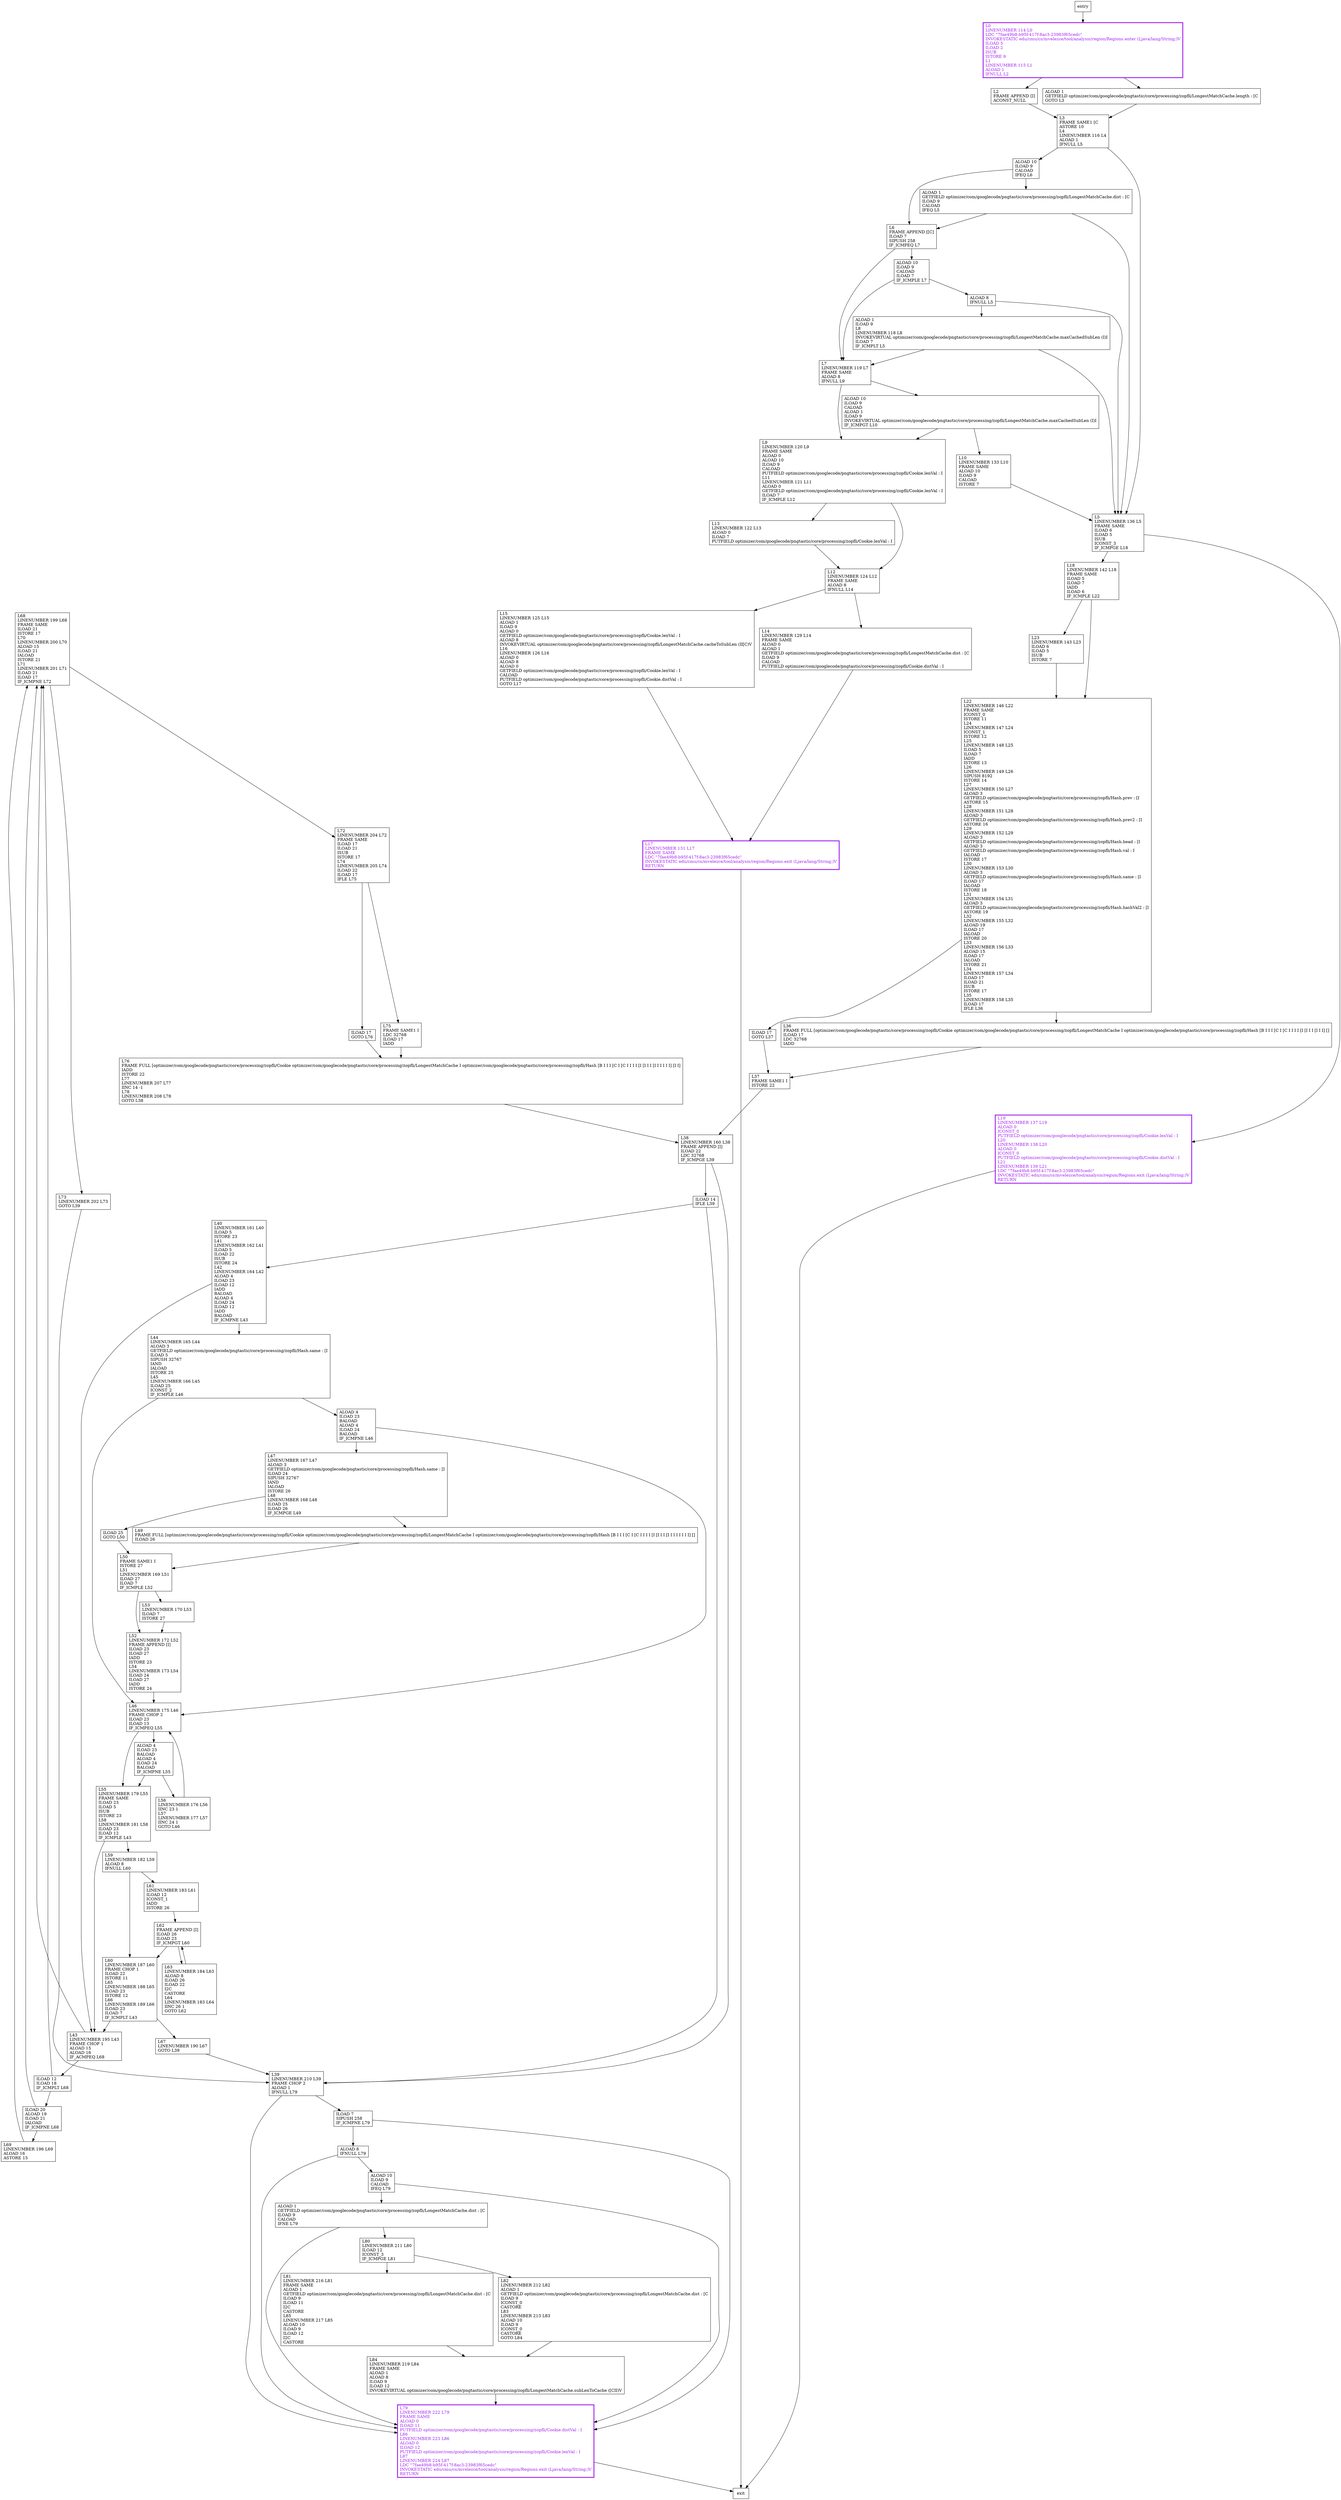 digraph findLongestMatch {
node [shape=record];
1243350866 [label="L17\lLINENUMBER 131 L17\lFRAME SAME\lLDC \"7fae49b8-b95f-417f-8ac3-23983f65cedc\"\lINVOKESTATIC edu/cmu/cs/mvelezce/tool/analysis/region/Regions.exit (Ljava/lang/String;)V\lRETURN\l"];
413550077 [label="ALOAD 8\lIFNULL L79\l"];
1767532961 [label="ALOAD 10\lILOAD 9\lCALOAD\lALOAD 1\lILOAD 9\lINVOKEVIRTUAL optimizer/com/googlecode/pngtastic/core/processing/zopfli/LongestMatchCache.maxCachedSubLen (I)I\lIF_ICMPGT L10\l"];
1908999587 [label="ILOAD 25\lGOTO L50\l"];
1592712032 [label="L14\lLINENUMBER 129 L14\lFRAME SAME\lALOAD 0\lALOAD 1\lGETFIELD optimizer/com/googlecode/pngtastic/core/processing/zopfli/LongestMatchCache.dist : [C\lILOAD 9\lCALOAD\lPUTFIELD optimizer/com/googlecode/pngtastic/core/processing/zopfli/Cookie.distVal : I\l"];
761680655 [label="L69\lLINENUMBER 196 L69\lALOAD 16\lASTORE 15\l"];
632841653 [label="L80\lLINENUMBER 211 L80\lILOAD 12\lICONST_3\lIF_ICMPGE L81\l"];
1149388444 [label="ALOAD 1\lGETFIELD optimizer/com/googlecode/pngtastic/core/processing/zopfli/LongestMatchCache.dist : [C\lILOAD 9\lCALOAD\lIFEQ L5\l"];
1792473683 [label="L43\lLINENUMBER 195 L43\lFRAME CHOP 1\lALOAD 15\lALOAD 16\lIF_ACMPEQ L68\l"];
1743553655 [label="ALOAD 10\lILOAD 9\lCALOAD\lIFEQ L6\l"];
409596180 [label="L79\lLINENUMBER 222 L79\lFRAME SAME\lALOAD 0\lILOAD 11\lPUTFIELD optimizer/com/googlecode/pngtastic/core/processing/zopfli/Cookie.distVal : I\lL86\lLINENUMBER 223 L86\lALOAD 0\lILOAD 12\lPUTFIELD optimizer/com/googlecode/pngtastic/core/processing/zopfli/Cookie.lenVal : I\lL87\lLINENUMBER 224 L87\lLDC \"7fae49b8-b95f-417f-8ac3-23983f65cedc\"\lINVOKESTATIC edu/cmu/cs/mvelezce/tool/analysis/region/Regions.exit (Ljava/lang/String;)V\lRETURN\l"];
1317441269 [label="L49\lFRAME FULL [optimizer/com/googlecode/pngtastic/core/processing/zopfli/Cookie optimizer/com/googlecode/pngtastic/core/processing/zopfli/LongestMatchCache I optimizer/com/googlecode/pngtastic/core/processing/zopfli/Hash [B I I I [C I [C I I I I [I [I I I [I I I I I I I I] []\lILOAD 26\l"];
196025267 [label="L5\lLINENUMBER 136 L5\lFRAME SAME\lILOAD 6\lILOAD 5\lISUB\lICONST_3\lIF_ICMPGE L18\l"];
1241758568 [label="L47\lLINENUMBER 167 L47\lALOAD 3\lGETFIELD optimizer/com/googlecode/pngtastic/core/processing/zopfli/Hash.same : [I\lILOAD 24\lSIPUSH 32767\lIAND\lIALOAD\lISTORE 26\lL48\lLINENUMBER 168 L48\lILOAD 25\lILOAD 26\lIF_ICMPGE L49\l"];
886004375 [label="ALOAD 10\lILOAD 9\lCALOAD\lILOAD 7\lIF_ICMPLE L7\l"];
1166361824 [label="ILOAD 12\lILOAD 18\lIF_ICMPLT L68\l"];
858727880 [label="L18\lLINENUMBER 142 L18\lFRAME SAME\lILOAD 5\lILOAD 7\lIADD\lILOAD 6\lIF_ICMPLE L22\l"];
1456265041 [label="L68\lLINENUMBER 199 L68\lFRAME SAME\lILOAD 21\lISTORE 17\lL70\lLINENUMBER 200 L70\lALOAD 15\lILOAD 21\lIALOAD\lISTORE 21\lL71\lLINENUMBER 201 L71\lILOAD 21\lILOAD 17\lIF_ICMPNE L72\l"];
731610911 [label="L36\lFRAME FULL [optimizer/com/googlecode/pngtastic/core/processing/zopfli/Cookie optimizer/com/googlecode/pngtastic/core/processing/zopfli/LongestMatchCache I optimizer/com/googlecode/pngtastic/core/processing/zopfli/Hash [B I I I [C I [C I I I I [I [I I I [I I I] []\lILOAD 17\lLDC 32768\lIADD\l"];
491152599 [label="L62\lFRAME APPEND [I]\lILOAD 26\lILOAD 23\lIF_ICMPGT L60\l"];
1530870688 [label="ALOAD 8\lIFNULL L5\l"];
138933223 [label="L37\lFRAME SAME1 I\lISTORE 22\l"];
1641027464 [label="L23\lLINENUMBER 143 L23\lILOAD 6\lILOAD 5\lISUB\lISTORE 7\l"];
1774897456 [label="L39\lLINENUMBER 210 L39\lFRAME CHOP 2\lALOAD 1\lIFNULL L79\l"];
488669101 [label="L72\lLINENUMBER 204 L72\lFRAME SAME\lILOAD 17\lILOAD 21\lISUB\lISTORE 17\lL74\lLINENUMBER 205 L74\lILOAD 22\lILOAD 17\lIFLE L75\l"];
1906549136 [label="L2\lFRAME APPEND [I]\lACONST_NULL\l"];
1275011461 [label="L59\lLINENUMBER 182 L59\lALOAD 8\lIFNULL L60\l"];
1500588149 [label="ILOAD 17\lGOTO L76\l"];
1831705084 [label="L84\lLINENUMBER 219 L84\lFRAME SAME\lALOAD 1\lALOAD 8\lILOAD 9\lILOAD 12\lINVOKEVIRTUAL optimizer/com/googlecode/pngtastic/core/processing/zopfli/LongestMatchCache.subLenToCache ([CII)V\l"];
391827378 [label="ALOAD 4\lILOAD 23\lBALOAD\lALOAD 4\lILOAD 24\lBALOAD\lIF_ICMPNE L46\l"];
232726781 [label="ALOAD 1\lILOAD 9\lL8\lLINENUMBER 118 L8\lINVOKEVIRTUAL optimizer/com/googlecode/pngtastic/core/processing/zopfli/LongestMatchCache.maxCachedSubLen (I)I\lILOAD 7\lIF_ICMPLT L5\l"];
2146303527 [label="L61\lLINENUMBER 183 L61\lILOAD 12\lICONST_1\lIADD\lISTORE 26\l"];
642538759 [label="ILOAD 17\lGOTO L37\l"];
635001030 [label="L6\lFRAME APPEND [[C]\lILOAD 7\lSIPUSH 258\lIF_ICMPEQ L7\l"];
1073878937 [label="L15\lLINENUMBER 125 L15\lALOAD 1\lILOAD 9\lALOAD 0\lGETFIELD optimizer/com/googlecode/pngtastic/core/processing/zopfli/Cookie.lenVal : I\lALOAD 8\lINVOKEVIRTUAL optimizer/com/googlecode/pngtastic/core/processing/zopfli/LongestMatchCache.cacheToSubLen (II[C)V\lL16\lLINENUMBER 126 L16\lALOAD 0\lALOAD 8\lALOAD 0\lGETFIELD optimizer/com/googlecode/pngtastic/core/processing/zopfli/Cookie.lenVal : I\lCALOAD\lPUTFIELD optimizer/com/googlecode/pngtastic/core/processing/zopfli/Cookie.distVal : I\lGOTO L17\l"];
1441410416 [label="L44\lLINENUMBER 165 L44\lALOAD 3\lGETFIELD optimizer/com/googlecode/pngtastic/core/processing/zopfli/Hash.same : [I\lILOAD 5\lSIPUSH 32767\lIAND\lIALOAD\lISTORE 25\lL45\lLINENUMBER 166 L45\lILOAD 25\lICONST_2\lIF_ICMPLE L46\l"];
1928174253 [label="L73\lLINENUMBER 202 L73\lGOTO L39\l"];
1260043537 [label="L10\lLINENUMBER 133 L10\lFRAME SAME\lALOAD 10\lILOAD 9\lCALOAD\lISTORE 7\l"];
1186989416 [label="L67\lLINENUMBER 190 L67\lGOTO L39\l"];
92864491 [label="ALOAD 1\lGETFIELD optimizer/com/googlecode/pngtastic/core/processing/zopfli/LongestMatchCache.length : [C\lGOTO L3\l"];
1752365512 [label="L82\lLINENUMBER 212 L82\lALOAD 1\lGETFIELD optimizer/com/googlecode/pngtastic/core/processing/zopfli/LongestMatchCache.dist : [C\lILOAD 9\lICONST_0\lCASTORE\lL83\lLINENUMBER 213 L83\lALOAD 10\lILOAD 9\lICONST_0\lCASTORE\lGOTO L84\l"];
8136897 [label="L3\lFRAME SAME1 [C\lASTORE 10\lL4\lLINENUMBER 116 L4\lALOAD 1\lIFNULL L5\l"];
797416363 [label="L63\lLINENUMBER 184 L63\lALOAD 8\lILOAD 26\lILOAD 22\lI2C\lCASTORE\lL64\lLINENUMBER 183 L64\lIINC 26 1\lGOTO L62\l"];
1862900975 [label="ALOAD 4\lILOAD 23\lBALOAD\lALOAD 4\lILOAD 24\lBALOAD\lIF_ICMPNE L55\l"];
1217089772 [label="ILOAD 7\lSIPUSH 258\lIF_ICMPNE L79\l"];
1202907617 [label="L76\lFRAME FULL [optimizer/com/googlecode/pngtastic/core/processing/zopfli/Cookie optimizer/com/googlecode/pngtastic/core/processing/zopfli/LongestMatchCache I optimizer/com/googlecode/pngtastic/core/processing/zopfli/Hash [B I I I [C I [C I I I I [I [I I I [I I I I I I] [I I]\lIADD\lISTORE 22\lL77\lLINENUMBER 207 L77\lIINC 14 -1\lL78\lLINENUMBER 208 L78\lGOTO L38\l"];
663716901 [label="L9\lLINENUMBER 120 L9\lFRAME SAME\lALOAD 0\lALOAD 10\lILOAD 9\lCALOAD\lPUTFIELD optimizer/com/googlecode/pngtastic/core/processing/zopfli/Cookie.lenVal : I\lL11\lLINENUMBER 121 L11\lALOAD 0\lGETFIELD optimizer/com/googlecode/pngtastic/core/processing/zopfli/Cookie.lenVal : I\lILOAD 7\lIF_ICMPLE L12\l"];
1808527451 [label="ILOAD 20\lALOAD 19\lILOAD 21\lIALOAD\lIF_ICMPNE L68\l"];
99042020 [label="L46\lLINENUMBER 175 L46\lFRAME CHOP 2\lILOAD 23\lILOAD 13\lIF_ICMPEQ L55\l"];
933646237 [label="ALOAD 1\lGETFIELD optimizer/com/googlecode/pngtastic/core/processing/zopfli/LongestMatchCache.dist : [C\lILOAD 9\lCALOAD\lIFNE L79\l"];
1183905155 [label="L75\lFRAME SAME1 I\lLDC 32768\lILOAD 17\lIADD\l"];
763677574 [label="L0\lLINENUMBER 114 L0\lLDC \"7fae49b8-b95f-417f-8ac3-23983f65cedc\"\lINVOKESTATIC edu/cmu/cs/mvelezce/tool/analysis/region/Regions.enter (Ljava/lang/String;)V\lILOAD 5\lILOAD 2\lISUB\lISTORE 9\lL1\lLINENUMBER 115 L1\lALOAD 1\lIFNULL L2\l"];
1545666472 [label="L60\lLINENUMBER 187 L60\lFRAME CHOP 1\lILOAD 22\lISTORE 11\lL65\lLINENUMBER 188 L65\lILOAD 23\lISTORE 12\lL66\lLINENUMBER 189 L66\lILOAD 23\lILOAD 7\lIF_ICMPLT L43\l"];
184244257 [label="L56\lLINENUMBER 176 L56\lIINC 23 1\lL57\lLINENUMBER 177 L57\lIINC 24 1\lGOTO L46\l"];
1620112330 [label="ALOAD 10\lILOAD 9\lCALOAD\lIFEQ L79\l"];
1502882632 [label="L38\lLINENUMBER 160 L38\lFRAME APPEND [I]\lILOAD 22\lLDC 32768\lIF_ICMPGE L39\l"];
1060549703 [label="L12\lLINENUMBER 124 L12\lFRAME SAME\lALOAD 8\lIFNULL L14\l"];
611739613 [label="L55\lLINENUMBER 179 L55\lFRAME SAME\lILOAD 23\lILOAD 5\lISUB\lISTORE 23\lL58\lLINENUMBER 181 L58\lILOAD 23\lILOAD 12\lIF_ICMPLE L43\l"];
1738561265 [label="L52\lLINENUMBER 172 L52\lFRAME APPEND [I]\lILOAD 23\lILOAD 27\lIADD\lISTORE 23\lL54\lLINENUMBER 173 L54\lILOAD 24\lILOAD 27\lIADD\lISTORE 24\l"];
816804727 [label="L50\lFRAME SAME1 I\lISTORE 27\lL51\lLINENUMBER 169 L51\lILOAD 27\lILOAD 7\lIF_ICMPLE L52\l"];
922992444 [label="L7\lLINENUMBER 119 L7\lFRAME SAME\lALOAD 8\lIFNULL L9\l"];
456314134 [label="L19\lLINENUMBER 137 L19\lALOAD 0\lICONST_0\lPUTFIELD optimizer/com/googlecode/pngtastic/core/processing/zopfli/Cookie.lenVal : I\lL20\lLINENUMBER 138 L20\lALOAD 0\lICONST_0\lPUTFIELD optimizer/com/googlecode/pngtastic/core/processing/zopfli/Cookie.distVal : I\lL21\lLINENUMBER 139 L21\lLDC \"7fae49b8-b95f-417f-8ac3-23983f65cedc\"\lINVOKESTATIC edu/cmu/cs/mvelezce/tool/analysis/region/Regions.exit (Ljava/lang/String;)V\lRETURN\l"];
1564078808 [label="L40\lLINENUMBER 161 L40\lILOAD 5\lISTORE 23\lL41\lLINENUMBER 162 L41\lILOAD 5\lILOAD 22\lISUB\lISTORE 24\lL42\lLINENUMBER 164 L42\lALOAD 4\lILOAD 23\lILOAD 12\lIADD\lBALOAD\lALOAD 4\lILOAD 24\lILOAD 12\lIADD\lBALOAD\lIF_ICMPNE L43\l"];
1682157864 [label="L13\lLINENUMBER 122 L13\lALOAD 0\lILOAD 7\lPUTFIELD optimizer/com/googlecode/pngtastic/core/processing/zopfli/Cookie.lenVal : I\l"];
261838162 [label="L81\lLINENUMBER 216 L81\lFRAME SAME\lALOAD 1\lGETFIELD optimizer/com/googlecode/pngtastic/core/processing/zopfli/LongestMatchCache.dist : [C\lILOAD 9\lILOAD 11\lI2C\lCASTORE\lL85\lLINENUMBER 217 L85\lALOAD 10\lILOAD 9\lILOAD 12\lI2C\lCASTORE\l"];
1272753974 [label="L22\lLINENUMBER 146 L22\lFRAME SAME\lICONST_0\lISTORE 11\lL24\lLINENUMBER 147 L24\lICONST_1\lISTORE 12\lL25\lLINENUMBER 148 L25\lILOAD 5\lILOAD 7\lIADD\lISTORE 13\lL26\lLINENUMBER 149 L26\lSIPUSH 8192\lISTORE 14\lL27\lLINENUMBER 150 L27\lALOAD 3\lGETFIELD optimizer/com/googlecode/pngtastic/core/processing/zopfli/Hash.prev : [I\lASTORE 15\lL28\lLINENUMBER 151 L28\lALOAD 3\lGETFIELD optimizer/com/googlecode/pngtastic/core/processing/zopfli/Hash.prev2 : [I\lASTORE 16\lL29\lLINENUMBER 152 L29\lALOAD 3\lGETFIELD optimizer/com/googlecode/pngtastic/core/processing/zopfli/Hash.head : [I\lALOAD 3\lGETFIELD optimizer/com/googlecode/pngtastic/core/processing/zopfli/Hash.val : I\lIALOAD\lISTORE 17\lL30\lLINENUMBER 153 L30\lALOAD 3\lGETFIELD optimizer/com/googlecode/pngtastic/core/processing/zopfli/Hash.same : [I\lILOAD 17\lIALOAD\lISTORE 18\lL31\lLINENUMBER 154 L31\lALOAD 3\lGETFIELD optimizer/com/googlecode/pngtastic/core/processing/zopfli/Hash.hashVal2 : [I\lASTORE 19\lL32\lLINENUMBER 155 L32\lALOAD 19\lILOAD 17\lIALOAD\lISTORE 20\lL33\lLINENUMBER 156 L33\lALOAD 15\lILOAD 17\lIALOAD\lISTORE 21\lL34\lLINENUMBER 157 L34\lILOAD 17\lILOAD 21\lISUB\lISTORE 17\lL35\lLINENUMBER 158 L35\lILOAD 17\lIFLE L36\l"];
425275537 [label="ILOAD 14\lIFLE L39\l"];
497786326 [label="L53\lLINENUMBER 170 L53\lILOAD 7\lISTORE 27\l"];
entry;
exit;
1243350866 -> exit;
413550077 -> 1620112330;
413550077 -> 409596180;
1767532961 -> 1260043537;
1767532961 -> 663716901;
1908999587 -> 816804727;
1592712032 -> 1243350866;
761680655 -> 1456265041;
632841653 -> 1752365512;
632841653 -> 261838162;
1149388444 -> 196025267;
1149388444 -> 635001030;
1792473683 -> 1166361824;
1792473683 -> 1456265041;
1743553655 -> 1149388444;
1743553655 -> 635001030;
409596180 -> exit;
1317441269 -> 816804727;
196025267 -> 456314134;
196025267 -> 858727880;
1241758568 -> 1908999587;
1241758568 -> 1317441269;
886004375 -> 922992444;
886004375 -> 1530870688;
1166361824 -> 1808527451;
1166361824 -> 1456265041;
858727880 -> 1641027464;
858727880 -> 1272753974;
1456265041 -> 1928174253;
1456265041 -> 488669101;
731610911 -> 138933223;
491152599 -> 1545666472;
491152599 -> 797416363;
1530870688 -> 196025267;
1530870688 -> 232726781;
138933223 -> 1502882632;
1641027464 -> 1272753974;
entry -> 763677574;
1774897456 -> 409596180;
1774897456 -> 1217089772;
488669101 -> 1183905155;
488669101 -> 1500588149;
1906549136 -> 8136897;
1275011461 -> 1545666472;
1275011461 -> 2146303527;
1500588149 -> 1202907617;
1831705084 -> 409596180;
391827378 -> 1241758568;
391827378 -> 99042020;
232726781 -> 196025267;
232726781 -> 922992444;
2146303527 -> 491152599;
642538759 -> 138933223;
635001030 -> 886004375;
635001030 -> 922992444;
1073878937 -> 1243350866;
1441410416 -> 391827378;
1441410416 -> 99042020;
1928174253 -> 1774897456;
1260043537 -> 196025267;
1186989416 -> 1774897456;
92864491 -> 8136897;
1752365512 -> 1831705084;
8136897 -> 196025267;
8136897 -> 1743553655;
797416363 -> 491152599;
1862900975 -> 184244257;
1862900975 -> 611739613;
1217089772 -> 413550077;
1217089772 -> 409596180;
1202907617 -> 1502882632;
663716901 -> 1682157864;
663716901 -> 1060549703;
1808527451 -> 1456265041;
1808527451 -> 761680655;
99042020 -> 1862900975;
99042020 -> 611739613;
933646237 -> 632841653;
933646237 -> 409596180;
1183905155 -> 1202907617;
763677574 -> 1906549136;
763677574 -> 92864491;
1545666472 -> 1186989416;
1545666472 -> 1792473683;
184244257 -> 99042020;
1620112330 -> 933646237;
1620112330 -> 409596180;
1502882632 -> 1774897456;
1502882632 -> 425275537;
1060549703 -> 1592712032;
1060549703 -> 1073878937;
611739613 -> 1275011461;
611739613 -> 1792473683;
1738561265 -> 99042020;
816804727 -> 1738561265;
816804727 -> 497786326;
922992444 -> 663716901;
922992444 -> 1767532961;
456314134 -> exit;
1564078808 -> 1792473683;
1564078808 -> 1441410416;
1682157864 -> 1060549703;
261838162 -> 1831705084;
1272753974 -> 642538759;
1272753974 -> 731610911;
425275537 -> 1774897456;
425275537 -> 1564078808;
497786326 -> 1738561265;
1243350866[fontcolor="purple", penwidth=3, color="purple"];
456314134[fontcolor="purple", penwidth=3, color="purple"];
763677574[fontcolor="purple", penwidth=3, color="purple"];
409596180[fontcolor="purple", penwidth=3, color="purple"];
}
